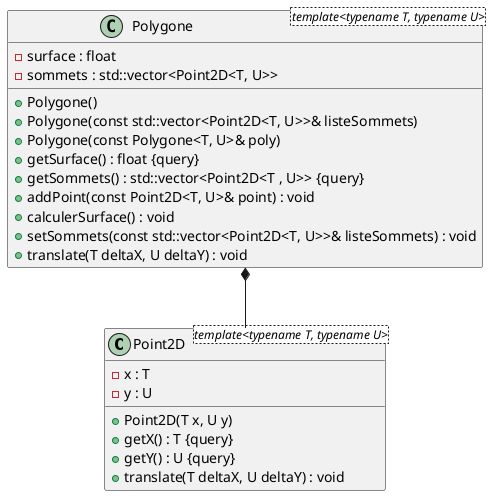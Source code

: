 @startuml





/' Objects '/

class Point2D <template<typename T, typename U>> {
	+Point2D(T x, U y)
	+getX() : T {query}
	-x : T
	+getY() : U {query}
	-y : U
	+translate(T deltaX, U deltaY) : void
}


class Polygone <template<typename T, typename U>> {
	+Polygone()
	+Polygone(const std::vector<Point2D<T, U>>& listeSommets)
	+Polygone(const Polygone<T, U>& poly)
	+getSurface() : float {query}
	-surface : float
	+getSommets() : std::vector<Point2D<T , U>> {query}
	-sommets : std::vector<Point2D<T, U>>
	+addPoint(const Point2D<T, U>& point) : void
	+calculerSurface() : void
	+setSommets(const std::vector<Point2D<T, U>>& listeSommets) : void
	+translate(T deltaX, U deltaY) : void
}





/' Inheritance relationships '/




/' Aggregation relationships '/

.Polygone *-- .Point2D






/' Nested objects '/



@enduml
